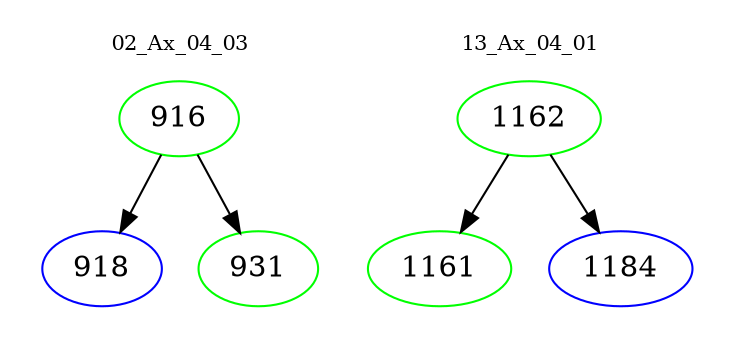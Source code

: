 digraph{
subgraph cluster_0 {
color = white
label = "02_Ax_04_03";
fontsize=10;
T0_916 [label="916", color="green"]
T0_916 -> T0_918 [color="black"]
T0_918 [label="918", color="blue"]
T0_916 -> T0_931 [color="black"]
T0_931 [label="931", color="green"]
}
subgraph cluster_1 {
color = white
label = "13_Ax_04_01";
fontsize=10;
T1_1162 [label="1162", color="green"]
T1_1162 -> T1_1161 [color="black"]
T1_1161 [label="1161", color="green"]
T1_1162 -> T1_1184 [color="black"]
T1_1184 [label="1184", color="blue"]
}
}
